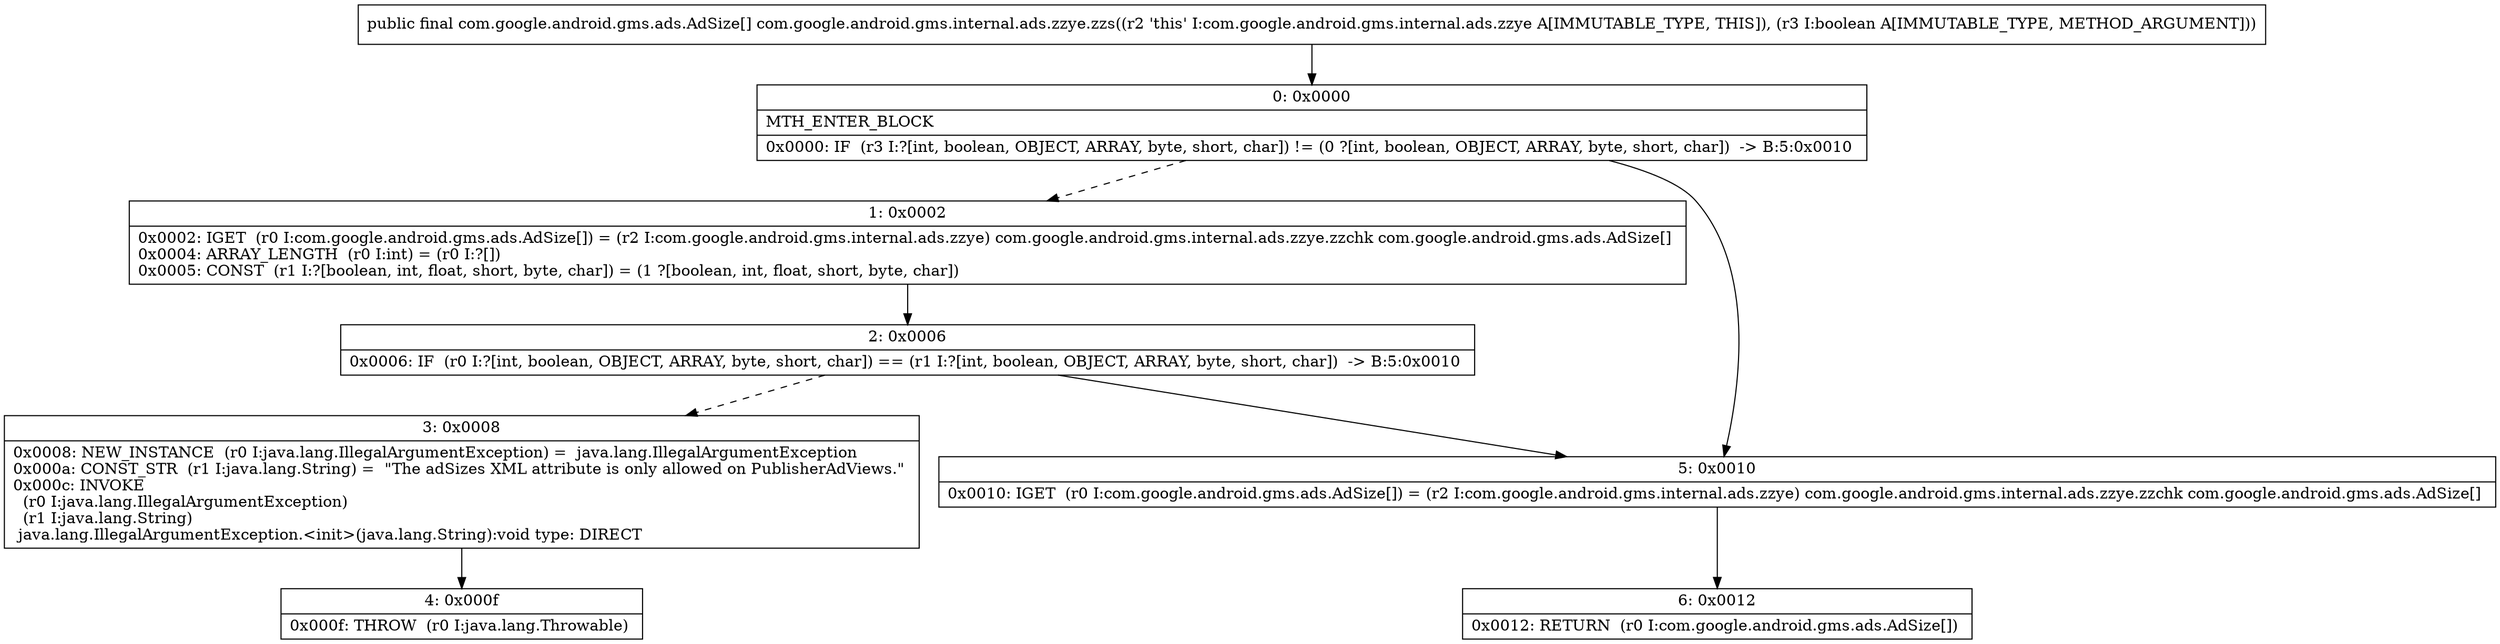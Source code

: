 digraph "CFG forcom.google.android.gms.internal.ads.zzye.zzs(Z)[Lcom\/google\/android\/gms\/ads\/AdSize;" {
Node_0 [shape=record,label="{0\:\ 0x0000|MTH_ENTER_BLOCK\l|0x0000: IF  (r3 I:?[int, boolean, OBJECT, ARRAY, byte, short, char]) != (0 ?[int, boolean, OBJECT, ARRAY, byte, short, char])  \-\> B:5:0x0010 \l}"];
Node_1 [shape=record,label="{1\:\ 0x0002|0x0002: IGET  (r0 I:com.google.android.gms.ads.AdSize[]) = (r2 I:com.google.android.gms.internal.ads.zzye) com.google.android.gms.internal.ads.zzye.zzchk com.google.android.gms.ads.AdSize[] \l0x0004: ARRAY_LENGTH  (r0 I:int) = (r0 I:?[]) \l0x0005: CONST  (r1 I:?[boolean, int, float, short, byte, char]) = (1 ?[boolean, int, float, short, byte, char]) \l}"];
Node_2 [shape=record,label="{2\:\ 0x0006|0x0006: IF  (r0 I:?[int, boolean, OBJECT, ARRAY, byte, short, char]) == (r1 I:?[int, boolean, OBJECT, ARRAY, byte, short, char])  \-\> B:5:0x0010 \l}"];
Node_3 [shape=record,label="{3\:\ 0x0008|0x0008: NEW_INSTANCE  (r0 I:java.lang.IllegalArgumentException) =  java.lang.IllegalArgumentException \l0x000a: CONST_STR  (r1 I:java.lang.String) =  \"The adSizes XML attribute is only allowed on PublisherAdViews.\" \l0x000c: INVOKE  \l  (r0 I:java.lang.IllegalArgumentException)\l  (r1 I:java.lang.String)\l java.lang.IllegalArgumentException.\<init\>(java.lang.String):void type: DIRECT \l}"];
Node_4 [shape=record,label="{4\:\ 0x000f|0x000f: THROW  (r0 I:java.lang.Throwable) \l}"];
Node_5 [shape=record,label="{5\:\ 0x0010|0x0010: IGET  (r0 I:com.google.android.gms.ads.AdSize[]) = (r2 I:com.google.android.gms.internal.ads.zzye) com.google.android.gms.internal.ads.zzye.zzchk com.google.android.gms.ads.AdSize[] \l}"];
Node_6 [shape=record,label="{6\:\ 0x0012|0x0012: RETURN  (r0 I:com.google.android.gms.ads.AdSize[]) \l}"];
MethodNode[shape=record,label="{public final com.google.android.gms.ads.AdSize[] com.google.android.gms.internal.ads.zzye.zzs((r2 'this' I:com.google.android.gms.internal.ads.zzye A[IMMUTABLE_TYPE, THIS]), (r3 I:boolean A[IMMUTABLE_TYPE, METHOD_ARGUMENT])) }"];
MethodNode -> Node_0;
Node_0 -> Node_1[style=dashed];
Node_0 -> Node_5;
Node_1 -> Node_2;
Node_2 -> Node_3[style=dashed];
Node_2 -> Node_5;
Node_3 -> Node_4;
Node_5 -> Node_6;
}


